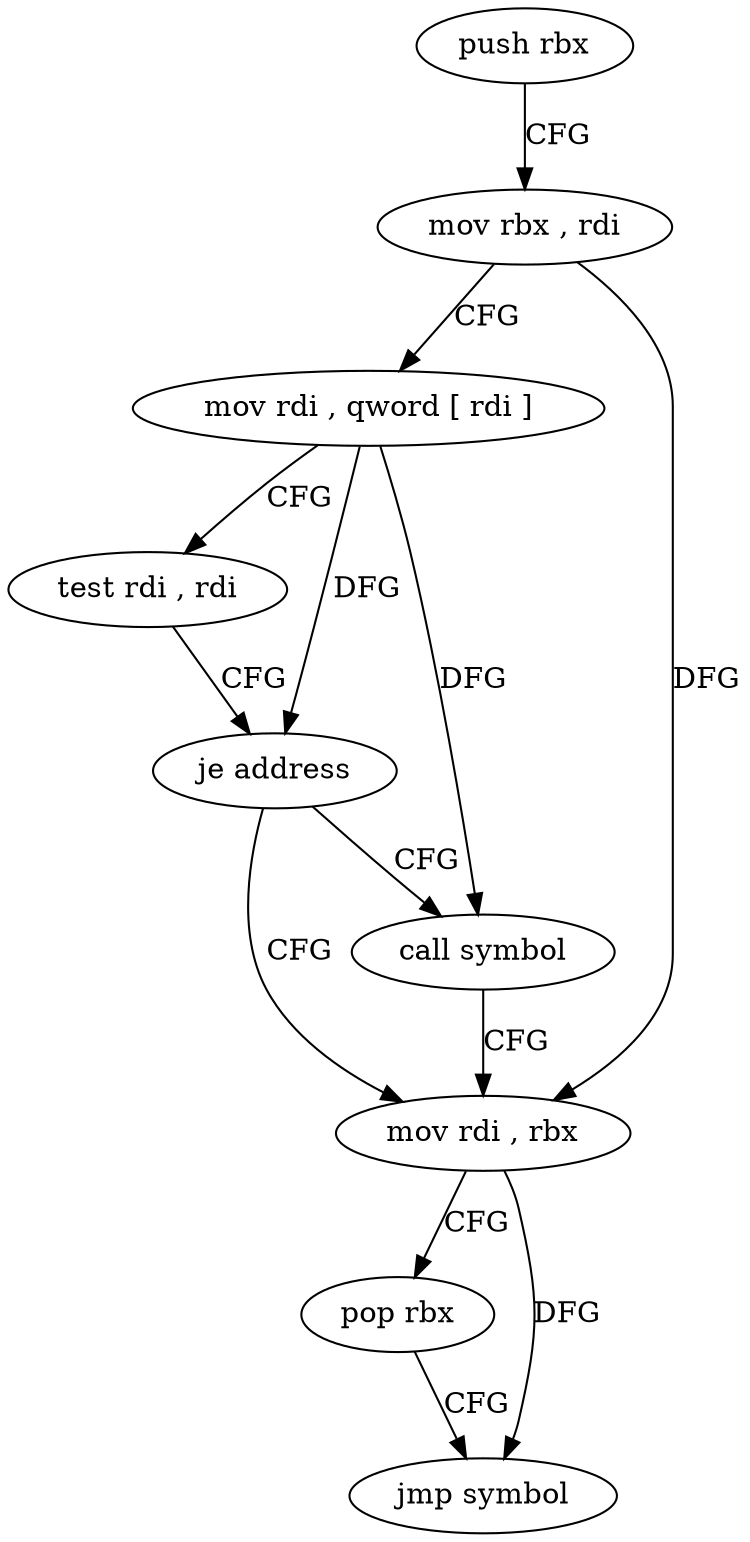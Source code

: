 digraph "func" {
"116512" [label = "push rbx" ]
"116513" [label = "mov rbx , rdi" ]
"116516" [label = "mov rdi , qword [ rdi ]" ]
"116519" [label = "test rdi , rdi" ]
"116522" [label = "je address" ]
"116529" [label = "mov rdi , rbx" ]
"116524" [label = "call symbol" ]
"116532" [label = "pop rbx" ]
"116533" [label = "jmp symbol" ]
"116512" -> "116513" [ label = "CFG" ]
"116513" -> "116516" [ label = "CFG" ]
"116513" -> "116529" [ label = "DFG" ]
"116516" -> "116519" [ label = "CFG" ]
"116516" -> "116522" [ label = "DFG" ]
"116516" -> "116524" [ label = "DFG" ]
"116519" -> "116522" [ label = "CFG" ]
"116522" -> "116529" [ label = "CFG" ]
"116522" -> "116524" [ label = "CFG" ]
"116529" -> "116532" [ label = "CFG" ]
"116529" -> "116533" [ label = "DFG" ]
"116524" -> "116529" [ label = "CFG" ]
"116532" -> "116533" [ label = "CFG" ]
}
